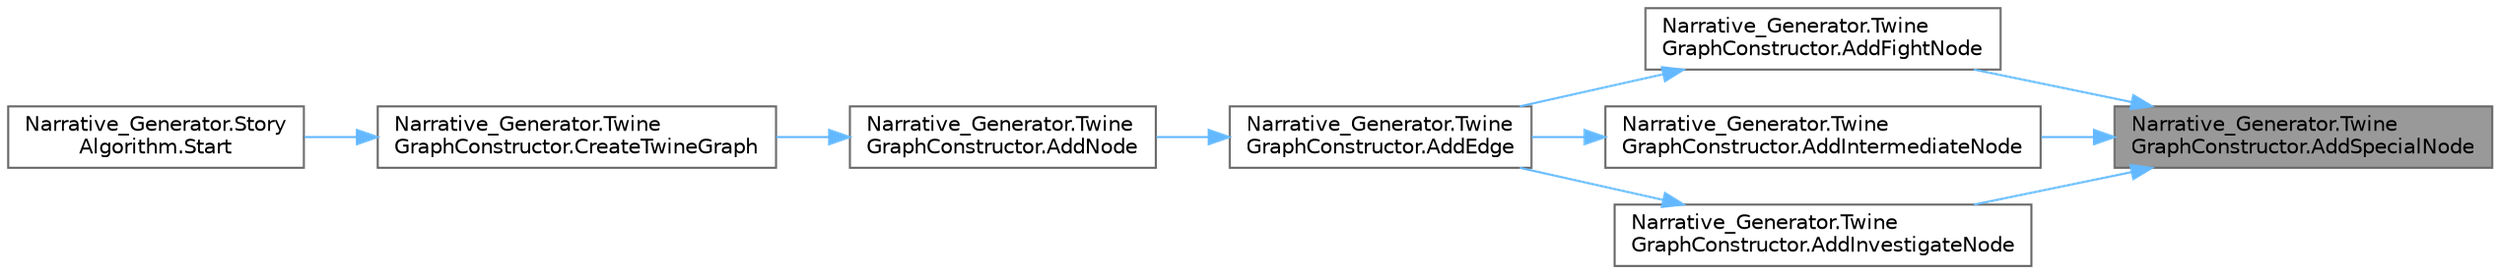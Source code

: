 digraph "Narrative_Generator.TwineGraphConstructor.AddSpecialNode"
{
 // LATEX_PDF_SIZE
  bgcolor="transparent";
  edge [fontname=Helvetica,fontsize=10,labelfontname=Helvetica,labelfontsize=10];
  node [fontname=Helvetica,fontsize=10,shape=box,height=0.2,width=0.4];
  rankdir="RL";
  Node1 [label="Narrative_Generator.Twine\lGraphConstructor.AddSpecialNode",height=0.2,width=0.4,color="gray40", fillcolor="grey60", style="filled", fontcolor="black",tooltip="A method for creating special nodes that are not originally present in the graph."];
  Node1 -> Node2 [dir="back",color="steelblue1",style="solid"];
  Node2 [label="Narrative_Generator.Twine\lGraphConstructor.AddFightNode",height=0.2,width=0.4,color="grey40", fillcolor="white", style="filled",URL="$class_narrative___generator_1_1_twine_graph_constructor.html#a2564c4abf0c8bf471810ce8cf78d3769",tooltip="An optional node that describes the result of the fight action and provides details."];
  Node2 -> Node3 [dir="back",color="steelblue1",style="solid"];
  Node3 [label="Narrative_Generator.Twine\lGraphConstructor.AddEdge",height=0.2,width=0.4,color="grey40", fillcolor="white", style="filled",URL="$class_narrative___generator_1_1_twine_graph_constructor.html#a3cc543ef2ad669f20d596ece8a6a51a1",tooltip="A method that creates a representation of an edge in a graph - in Twine it is a connection between no..."];
  Node3 -> Node4 [dir="back",color="steelblue1",style="solid"];
  Node4 [label="Narrative_Generator.Twine\lGraphConstructor.AddNode",height=0.2,width=0.4,color="grey40", fillcolor="white", style="filled",URL="$class_narrative___generator_1_1_twine_graph_constructor.html#a11d69d897952a7af20c3c8bd7831c937",tooltip="A method that creates text for an individual node."];
  Node4 -> Node5 [dir="back",color="steelblue1",style="solid"];
  Node5 [label="Narrative_Generator.Twine\lGraphConstructor.CreateTwineGraph",height=0.2,width=0.4,color="grey40", fillcolor="white", style="filled",URL="$class_narrative___generator_1_1_twine_graph_constructor.html#a791e9c39f029bb3cafd20ad6ceae1b74",tooltip="A method for converting a story graph into an interactive story for Twine."];
  Node5 -> Node6 [dir="back",color="steelblue1",style="solid"];
  Node6 [label="Narrative_Generator.Story\lAlgorithm.Start",height=0.2,width=0.4,color="grey40", fillcolor="white", style="filled",URL="$class_narrative___generator_1_1_story_algorithm.html#a84193cf4bd94e0c652a31dbb175214d1",tooltip="Method is an entry point that controls the operation of the algorithm (the sequence of launching othe..."];
  Node1 -> Node7 [dir="back",color="steelblue1",style="solid"];
  Node7 [label="Narrative_Generator.Twine\lGraphConstructor.AddIntermediateNode",height=0.2,width=0.4,color="grey40", fillcolor="white", style="filled",URL="$class_narrative___generator_1_1_twine_graph_constructor.html#a4a2e0895797d89c49227c800d9831ed2",tooltip="A method for creating a node that is used to create a contextual relationship between other nodes."];
  Node7 -> Node3 [dir="back",color="steelblue1",style="solid"];
  Node1 -> Node8 [dir="back",color="steelblue1",style="solid"];
  Node8 [label="Narrative_Generator.Twine\lGraphConstructor.AddInvestigateNode",height=0.2,width=0.4,color="grey40", fillcolor="white", style="filled",URL="$class_narrative___generator_1_1_twine_graph_constructor.html#a3557e0657349f1c93b30d9ddea327e2d",tooltip="An optional node that describes the result of the search evidences action and provides details."];
  Node8 -> Node3 [dir="back",color="steelblue1",style="solid"];
}
